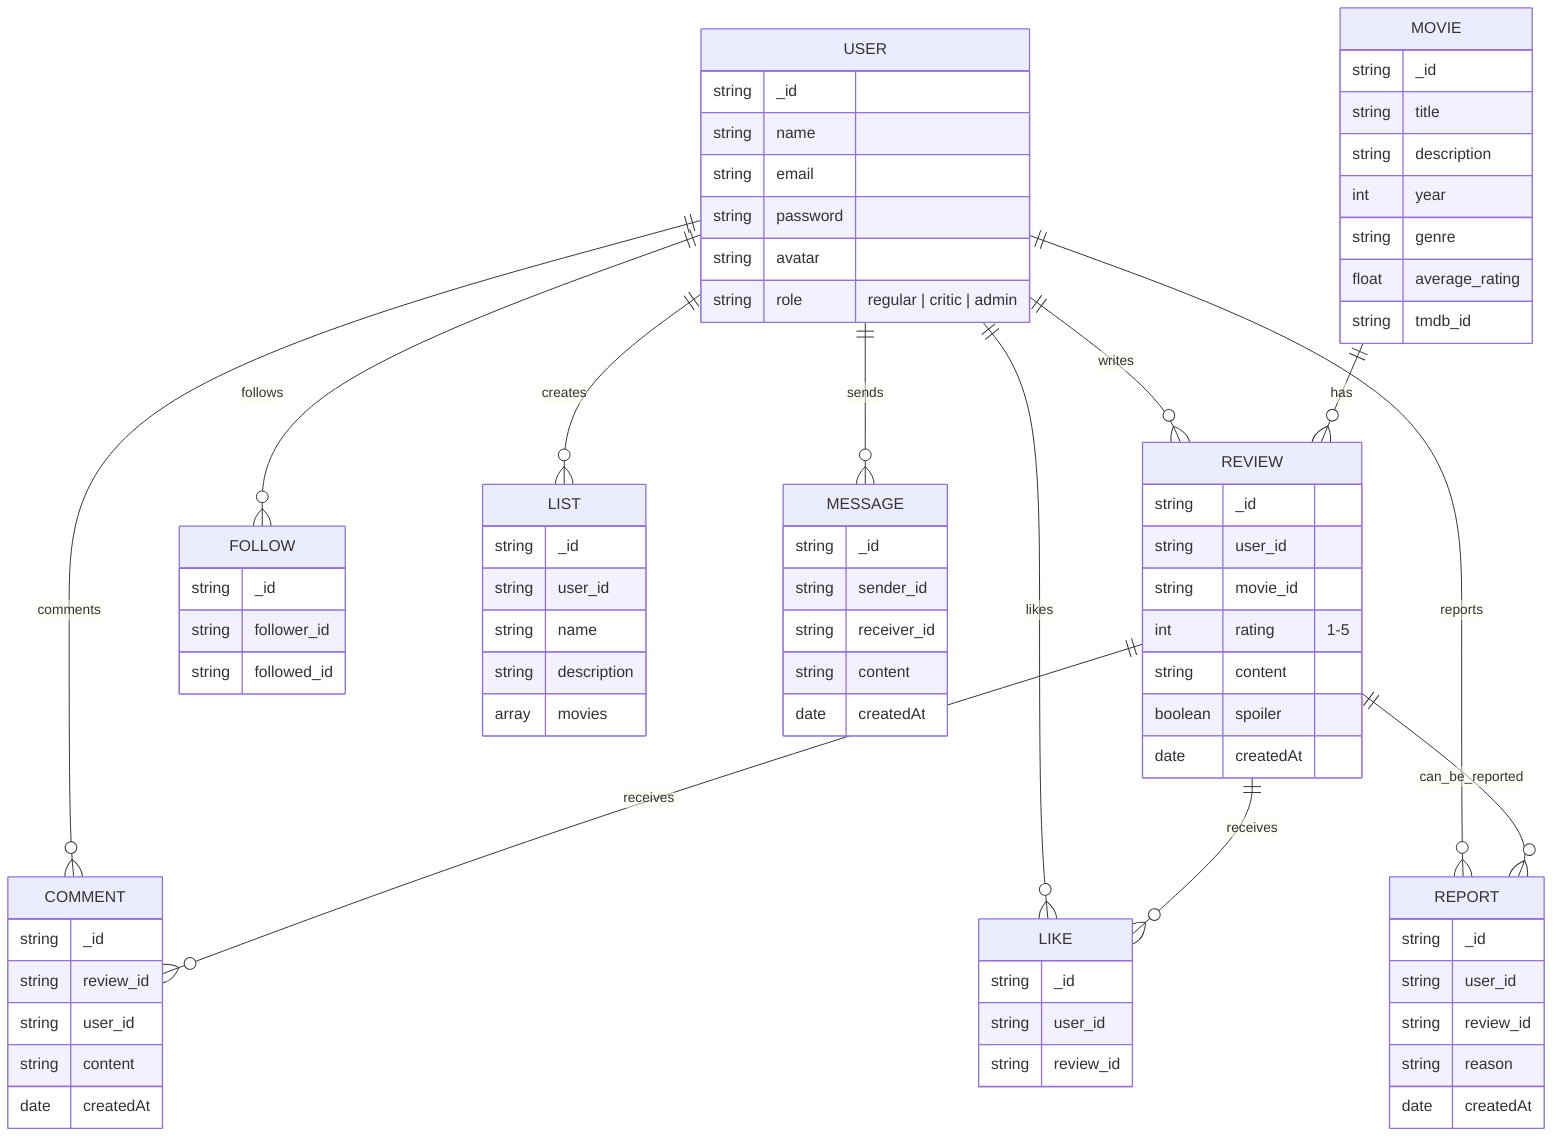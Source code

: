 erDiagram
    USER {
        string _id
        string name
        string email
        string password
        string avatar
        string role "regular | critic | admin"
    }
    
    MOVIE {
        string _id
        string title
        string description
        int year
        string genre
        float average_rating
        string tmdb_id
    }
    
    REVIEW {
        string _id
        string user_id
        string movie_id
        int rating "1-5"
        string content
        boolean spoiler
        date createdAt
    }
    
    COMMENT {
        string _id
        string review_id
        string user_id
        string content
        date createdAt
    }
    
    LIKE {
        string _id
        string user_id
        string review_id
    }
    
    REPORT {
        string _id
        string user_id
        string review_id
        string reason
        date createdAt
    }
    
    FOLLOW {
        string _id
        string follower_id
        string followed_id
    }
    
    LIST {
        string _id
        string user_id
        string name
        string description
        array movies
    }
    
    MESSAGE {
        string _id
        string sender_id
        string receiver_id
        string content
        date createdAt
    }
    
    USER ||--o{ REVIEW : writes
    USER ||--o{ COMMENT : comments
    USER ||--o{ LIKE : likes
    USER ||--o{ REPORT : reports
    USER ||--o{ FOLLOW : follows
    USER ||--o{ LIST : creates
    USER ||--o{ MESSAGE : sends
    MOVIE ||--o{ REVIEW : has
    REVIEW ||--o{ COMMENT : receives
    REVIEW ||--o{ LIKE : receives
    REVIEW ||--o{ REPORT : can_be_reported